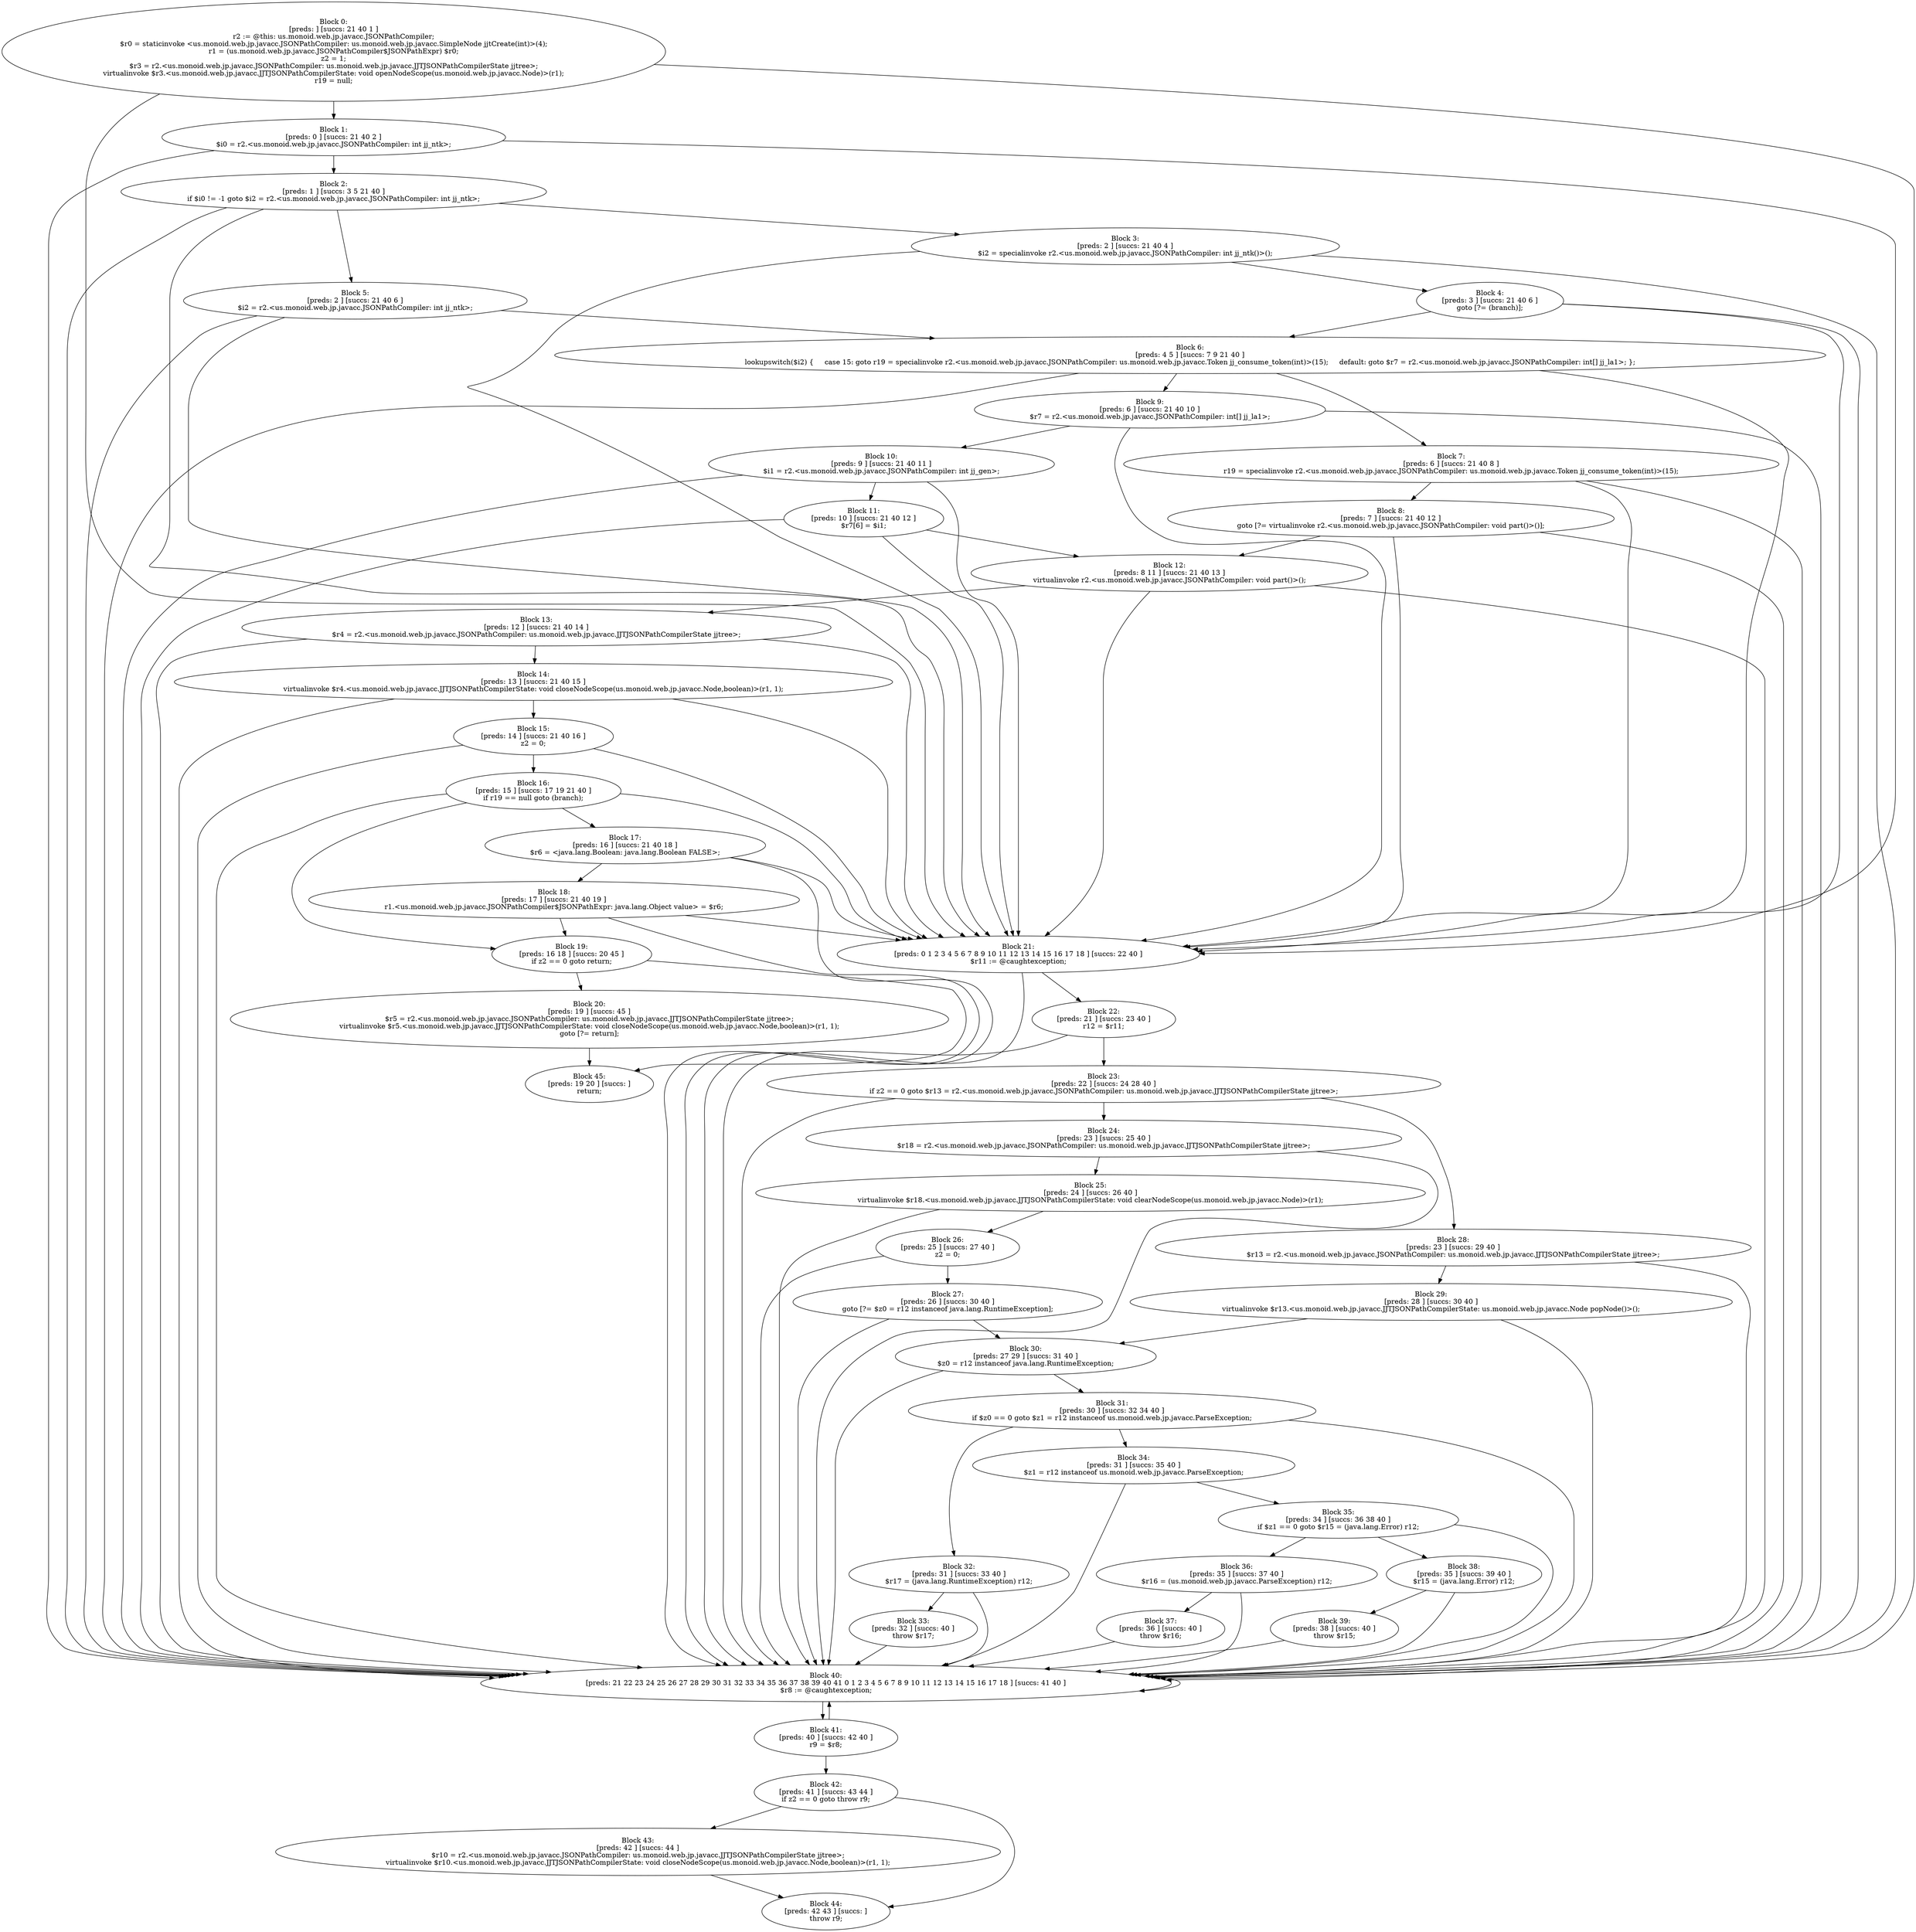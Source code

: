digraph "unitGraph" {
    "Block 0:
[preds: ] [succs: 21 40 1 ]
r2 := @this: us.monoid.web.jp.javacc.JSONPathCompiler;
$r0 = staticinvoke <us.monoid.web.jp.javacc.JSONPathCompiler: us.monoid.web.jp.javacc.SimpleNode jjtCreate(int)>(4);
r1 = (us.monoid.web.jp.javacc.JSONPathCompiler$JSONPathExpr) $r0;
z2 = 1;
$r3 = r2.<us.monoid.web.jp.javacc.JSONPathCompiler: us.monoid.web.jp.javacc.JJTJSONPathCompilerState jjtree>;
virtualinvoke $r3.<us.monoid.web.jp.javacc.JJTJSONPathCompilerState: void openNodeScope(us.monoid.web.jp.javacc.Node)>(r1);
r19 = null;
"
    "Block 1:
[preds: 0 ] [succs: 21 40 2 ]
$i0 = r2.<us.monoid.web.jp.javacc.JSONPathCompiler: int jj_ntk>;
"
    "Block 2:
[preds: 1 ] [succs: 3 5 21 40 ]
if $i0 != -1 goto $i2 = r2.<us.monoid.web.jp.javacc.JSONPathCompiler: int jj_ntk>;
"
    "Block 3:
[preds: 2 ] [succs: 21 40 4 ]
$i2 = specialinvoke r2.<us.monoid.web.jp.javacc.JSONPathCompiler: int jj_ntk()>();
"
    "Block 4:
[preds: 3 ] [succs: 21 40 6 ]
goto [?= (branch)];
"
    "Block 5:
[preds: 2 ] [succs: 21 40 6 ]
$i2 = r2.<us.monoid.web.jp.javacc.JSONPathCompiler: int jj_ntk>;
"
    "Block 6:
[preds: 4 5 ] [succs: 7 9 21 40 ]
lookupswitch($i2) {     case 15: goto r19 = specialinvoke r2.<us.monoid.web.jp.javacc.JSONPathCompiler: us.monoid.web.jp.javacc.Token jj_consume_token(int)>(15);     default: goto $r7 = r2.<us.monoid.web.jp.javacc.JSONPathCompiler: int[] jj_la1>; };
"
    "Block 7:
[preds: 6 ] [succs: 21 40 8 ]
r19 = specialinvoke r2.<us.monoid.web.jp.javacc.JSONPathCompiler: us.monoid.web.jp.javacc.Token jj_consume_token(int)>(15);
"
    "Block 8:
[preds: 7 ] [succs: 21 40 12 ]
goto [?= virtualinvoke r2.<us.monoid.web.jp.javacc.JSONPathCompiler: void part()>()];
"
    "Block 9:
[preds: 6 ] [succs: 21 40 10 ]
$r7 = r2.<us.monoid.web.jp.javacc.JSONPathCompiler: int[] jj_la1>;
"
    "Block 10:
[preds: 9 ] [succs: 21 40 11 ]
$i1 = r2.<us.monoid.web.jp.javacc.JSONPathCompiler: int jj_gen>;
"
    "Block 11:
[preds: 10 ] [succs: 21 40 12 ]
$r7[6] = $i1;
"
    "Block 12:
[preds: 8 11 ] [succs: 21 40 13 ]
virtualinvoke r2.<us.monoid.web.jp.javacc.JSONPathCompiler: void part()>();
"
    "Block 13:
[preds: 12 ] [succs: 21 40 14 ]
$r4 = r2.<us.monoid.web.jp.javacc.JSONPathCompiler: us.monoid.web.jp.javacc.JJTJSONPathCompilerState jjtree>;
"
    "Block 14:
[preds: 13 ] [succs: 21 40 15 ]
virtualinvoke $r4.<us.monoid.web.jp.javacc.JJTJSONPathCompilerState: void closeNodeScope(us.monoid.web.jp.javacc.Node,boolean)>(r1, 1);
"
    "Block 15:
[preds: 14 ] [succs: 21 40 16 ]
z2 = 0;
"
    "Block 16:
[preds: 15 ] [succs: 17 19 21 40 ]
if r19 == null goto (branch);
"
    "Block 17:
[preds: 16 ] [succs: 21 40 18 ]
$r6 = <java.lang.Boolean: java.lang.Boolean FALSE>;
"
    "Block 18:
[preds: 17 ] [succs: 21 40 19 ]
r1.<us.monoid.web.jp.javacc.JSONPathCompiler$JSONPathExpr: java.lang.Object value> = $r6;
"
    "Block 19:
[preds: 16 18 ] [succs: 20 45 ]
if z2 == 0 goto return;
"
    "Block 20:
[preds: 19 ] [succs: 45 ]
$r5 = r2.<us.monoid.web.jp.javacc.JSONPathCompiler: us.monoid.web.jp.javacc.JJTJSONPathCompilerState jjtree>;
virtualinvoke $r5.<us.monoid.web.jp.javacc.JJTJSONPathCompilerState: void closeNodeScope(us.monoid.web.jp.javacc.Node,boolean)>(r1, 1);
goto [?= return];
"
    "Block 21:
[preds: 0 1 2 3 4 5 6 7 8 9 10 11 12 13 14 15 16 17 18 ] [succs: 22 40 ]
$r11 := @caughtexception;
"
    "Block 22:
[preds: 21 ] [succs: 23 40 ]
r12 = $r11;
"
    "Block 23:
[preds: 22 ] [succs: 24 28 40 ]
if z2 == 0 goto $r13 = r2.<us.monoid.web.jp.javacc.JSONPathCompiler: us.monoid.web.jp.javacc.JJTJSONPathCompilerState jjtree>;
"
    "Block 24:
[preds: 23 ] [succs: 25 40 ]
$r18 = r2.<us.monoid.web.jp.javacc.JSONPathCompiler: us.monoid.web.jp.javacc.JJTJSONPathCompilerState jjtree>;
"
    "Block 25:
[preds: 24 ] [succs: 26 40 ]
virtualinvoke $r18.<us.monoid.web.jp.javacc.JJTJSONPathCompilerState: void clearNodeScope(us.monoid.web.jp.javacc.Node)>(r1);
"
    "Block 26:
[preds: 25 ] [succs: 27 40 ]
z2 = 0;
"
    "Block 27:
[preds: 26 ] [succs: 30 40 ]
goto [?= $z0 = r12 instanceof java.lang.RuntimeException];
"
    "Block 28:
[preds: 23 ] [succs: 29 40 ]
$r13 = r2.<us.monoid.web.jp.javacc.JSONPathCompiler: us.monoid.web.jp.javacc.JJTJSONPathCompilerState jjtree>;
"
    "Block 29:
[preds: 28 ] [succs: 30 40 ]
virtualinvoke $r13.<us.monoid.web.jp.javacc.JJTJSONPathCompilerState: us.monoid.web.jp.javacc.Node popNode()>();
"
    "Block 30:
[preds: 27 29 ] [succs: 31 40 ]
$z0 = r12 instanceof java.lang.RuntimeException;
"
    "Block 31:
[preds: 30 ] [succs: 32 34 40 ]
if $z0 == 0 goto $z1 = r12 instanceof us.monoid.web.jp.javacc.ParseException;
"
    "Block 32:
[preds: 31 ] [succs: 33 40 ]
$r17 = (java.lang.RuntimeException) r12;
"
    "Block 33:
[preds: 32 ] [succs: 40 ]
throw $r17;
"
    "Block 34:
[preds: 31 ] [succs: 35 40 ]
$z1 = r12 instanceof us.monoid.web.jp.javacc.ParseException;
"
    "Block 35:
[preds: 34 ] [succs: 36 38 40 ]
if $z1 == 0 goto $r15 = (java.lang.Error) r12;
"
    "Block 36:
[preds: 35 ] [succs: 37 40 ]
$r16 = (us.monoid.web.jp.javacc.ParseException) r12;
"
    "Block 37:
[preds: 36 ] [succs: 40 ]
throw $r16;
"
    "Block 38:
[preds: 35 ] [succs: 39 40 ]
$r15 = (java.lang.Error) r12;
"
    "Block 39:
[preds: 38 ] [succs: 40 ]
throw $r15;
"
    "Block 40:
[preds: 21 22 23 24 25 26 27 28 29 30 31 32 33 34 35 36 37 38 39 40 41 0 1 2 3 4 5 6 7 8 9 10 11 12 13 14 15 16 17 18 ] [succs: 41 40 ]
$r8 := @caughtexception;
"
    "Block 41:
[preds: 40 ] [succs: 42 40 ]
r9 = $r8;
"
    "Block 42:
[preds: 41 ] [succs: 43 44 ]
if z2 == 0 goto throw r9;
"
    "Block 43:
[preds: 42 ] [succs: 44 ]
$r10 = r2.<us.monoid.web.jp.javacc.JSONPathCompiler: us.monoid.web.jp.javacc.JJTJSONPathCompilerState jjtree>;
virtualinvoke $r10.<us.monoid.web.jp.javacc.JJTJSONPathCompilerState: void closeNodeScope(us.monoid.web.jp.javacc.Node,boolean)>(r1, 1);
"
    "Block 44:
[preds: 42 43 ] [succs: ]
throw r9;
"
    "Block 45:
[preds: 19 20 ] [succs: ]
return;
"
    "Block 0:
[preds: ] [succs: 21 40 1 ]
r2 := @this: us.monoid.web.jp.javacc.JSONPathCompiler;
$r0 = staticinvoke <us.monoid.web.jp.javacc.JSONPathCompiler: us.monoid.web.jp.javacc.SimpleNode jjtCreate(int)>(4);
r1 = (us.monoid.web.jp.javacc.JSONPathCompiler$JSONPathExpr) $r0;
z2 = 1;
$r3 = r2.<us.monoid.web.jp.javacc.JSONPathCompiler: us.monoid.web.jp.javacc.JJTJSONPathCompilerState jjtree>;
virtualinvoke $r3.<us.monoid.web.jp.javacc.JJTJSONPathCompilerState: void openNodeScope(us.monoid.web.jp.javacc.Node)>(r1);
r19 = null;
"->"Block 21:
[preds: 0 1 2 3 4 5 6 7 8 9 10 11 12 13 14 15 16 17 18 ] [succs: 22 40 ]
$r11 := @caughtexception;
";
    "Block 0:
[preds: ] [succs: 21 40 1 ]
r2 := @this: us.monoid.web.jp.javacc.JSONPathCompiler;
$r0 = staticinvoke <us.monoid.web.jp.javacc.JSONPathCompiler: us.monoid.web.jp.javacc.SimpleNode jjtCreate(int)>(4);
r1 = (us.monoid.web.jp.javacc.JSONPathCompiler$JSONPathExpr) $r0;
z2 = 1;
$r3 = r2.<us.monoid.web.jp.javacc.JSONPathCompiler: us.monoid.web.jp.javacc.JJTJSONPathCompilerState jjtree>;
virtualinvoke $r3.<us.monoid.web.jp.javacc.JJTJSONPathCompilerState: void openNodeScope(us.monoid.web.jp.javacc.Node)>(r1);
r19 = null;
"->"Block 40:
[preds: 21 22 23 24 25 26 27 28 29 30 31 32 33 34 35 36 37 38 39 40 41 0 1 2 3 4 5 6 7 8 9 10 11 12 13 14 15 16 17 18 ] [succs: 41 40 ]
$r8 := @caughtexception;
";
    "Block 0:
[preds: ] [succs: 21 40 1 ]
r2 := @this: us.monoid.web.jp.javacc.JSONPathCompiler;
$r0 = staticinvoke <us.monoid.web.jp.javacc.JSONPathCompiler: us.monoid.web.jp.javacc.SimpleNode jjtCreate(int)>(4);
r1 = (us.monoid.web.jp.javacc.JSONPathCompiler$JSONPathExpr) $r0;
z2 = 1;
$r3 = r2.<us.monoid.web.jp.javacc.JSONPathCompiler: us.monoid.web.jp.javacc.JJTJSONPathCompilerState jjtree>;
virtualinvoke $r3.<us.monoid.web.jp.javacc.JJTJSONPathCompilerState: void openNodeScope(us.monoid.web.jp.javacc.Node)>(r1);
r19 = null;
"->"Block 1:
[preds: 0 ] [succs: 21 40 2 ]
$i0 = r2.<us.monoid.web.jp.javacc.JSONPathCompiler: int jj_ntk>;
";
    "Block 1:
[preds: 0 ] [succs: 21 40 2 ]
$i0 = r2.<us.monoid.web.jp.javacc.JSONPathCompiler: int jj_ntk>;
"->"Block 21:
[preds: 0 1 2 3 4 5 6 7 8 9 10 11 12 13 14 15 16 17 18 ] [succs: 22 40 ]
$r11 := @caughtexception;
";
    "Block 1:
[preds: 0 ] [succs: 21 40 2 ]
$i0 = r2.<us.monoid.web.jp.javacc.JSONPathCompiler: int jj_ntk>;
"->"Block 40:
[preds: 21 22 23 24 25 26 27 28 29 30 31 32 33 34 35 36 37 38 39 40 41 0 1 2 3 4 5 6 7 8 9 10 11 12 13 14 15 16 17 18 ] [succs: 41 40 ]
$r8 := @caughtexception;
";
    "Block 1:
[preds: 0 ] [succs: 21 40 2 ]
$i0 = r2.<us.monoid.web.jp.javacc.JSONPathCompiler: int jj_ntk>;
"->"Block 2:
[preds: 1 ] [succs: 3 5 21 40 ]
if $i0 != -1 goto $i2 = r2.<us.monoid.web.jp.javacc.JSONPathCompiler: int jj_ntk>;
";
    "Block 2:
[preds: 1 ] [succs: 3 5 21 40 ]
if $i0 != -1 goto $i2 = r2.<us.monoid.web.jp.javacc.JSONPathCompiler: int jj_ntk>;
"->"Block 3:
[preds: 2 ] [succs: 21 40 4 ]
$i2 = specialinvoke r2.<us.monoid.web.jp.javacc.JSONPathCompiler: int jj_ntk()>();
";
    "Block 2:
[preds: 1 ] [succs: 3 5 21 40 ]
if $i0 != -1 goto $i2 = r2.<us.monoid.web.jp.javacc.JSONPathCompiler: int jj_ntk>;
"->"Block 5:
[preds: 2 ] [succs: 21 40 6 ]
$i2 = r2.<us.monoid.web.jp.javacc.JSONPathCompiler: int jj_ntk>;
";
    "Block 2:
[preds: 1 ] [succs: 3 5 21 40 ]
if $i0 != -1 goto $i2 = r2.<us.monoid.web.jp.javacc.JSONPathCompiler: int jj_ntk>;
"->"Block 21:
[preds: 0 1 2 3 4 5 6 7 8 9 10 11 12 13 14 15 16 17 18 ] [succs: 22 40 ]
$r11 := @caughtexception;
";
    "Block 2:
[preds: 1 ] [succs: 3 5 21 40 ]
if $i0 != -1 goto $i2 = r2.<us.monoid.web.jp.javacc.JSONPathCompiler: int jj_ntk>;
"->"Block 40:
[preds: 21 22 23 24 25 26 27 28 29 30 31 32 33 34 35 36 37 38 39 40 41 0 1 2 3 4 5 6 7 8 9 10 11 12 13 14 15 16 17 18 ] [succs: 41 40 ]
$r8 := @caughtexception;
";
    "Block 3:
[preds: 2 ] [succs: 21 40 4 ]
$i2 = specialinvoke r2.<us.monoid.web.jp.javacc.JSONPathCompiler: int jj_ntk()>();
"->"Block 21:
[preds: 0 1 2 3 4 5 6 7 8 9 10 11 12 13 14 15 16 17 18 ] [succs: 22 40 ]
$r11 := @caughtexception;
";
    "Block 3:
[preds: 2 ] [succs: 21 40 4 ]
$i2 = specialinvoke r2.<us.monoid.web.jp.javacc.JSONPathCompiler: int jj_ntk()>();
"->"Block 40:
[preds: 21 22 23 24 25 26 27 28 29 30 31 32 33 34 35 36 37 38 39 40 41 0 1 2 3 4 5 6 7 8 9 10 11 12 13 14 15 16 17 18 ] [succs: 41 40 ]
$r8 := @caughtexception;
";
    "Block 3:
[preds: 2 ] [succs: 21 40 4 ]
$i2 = specialinvoke r2.<us.monoid.web.jp.javacc.JSONPathCompiler: int jj_ntk()>();
"->"Block 4:
[preds: 3 ] [succs: 21 40 6 ]
goto [?= (branch)];
";
    "Block 4:
[preds: 3 ] [succs: 21 40 6 ]
goto [?= (branch)];
"->"Block 21:
[preds: 0 1 2 3 4 5 6 7 8 9 10 11 12 13 14 15 16 17 18 ] [succs: 22 40 ]
$r11 := @caughtexception;
";
    "Block 4:
[preds: 3 ] [succs: 21 40 6 ]
goto [?= (branch)];
"->"Block 40:
[preds: 21 22 23 24 25 26 27 28 29 30 31 32 33 34 35 36 37 38 39 40 41 0 1 2 3 4 5 6 7 8 9 10 11 12 13 14 15 16 17 18 ] [succs: 41 40 ]
$r8 := @caughtexception;
";
    "Block 4:
[preds: 3 ] [succs: 21 40 6 ]
goto [?= (branch)];
"->"Block 6:
[preds: 4 5 ] [succs: 7 9 21 40 ]
lookupswitch($i2) {     case 15: goto r19 = specialinvoke r2.<us.monoid.web.jp.javacc.JSONPathCompiler: us.monoid.web.jp.javacc.Token jj_consume_token(int)>(15);     default: goto $r7 = r2.<us.monoid.web.jp.javacc.JSONPathCompiler: int[] jj_la1>; };
";
    "Block 5:
[preds: 2 ] [succs: 21 40 6 ]
$i2 = r2.<us.monoid.web.jp.javacc.JSONPathCompiler: int jj_ntk>;
"->"Block 21:
[preds: 0 1 2 3 4 5 6 7 8 9 10 11 12 13 14 15 16 17 18 ] [succs: 22 40 ]
$r11 := @caughtexception;
";
    "Block 5:
[preds: 2 ] [succs: 21 40 6 ]
$i2 = r2.<us.monoid.web.jp.javacc.JSONPathCompiler: int jj_ntk>;
"->"Block 40:
[preds: 21 22 23 24 25 26 27 28 29 30 31 32 33 34 35 36 37 38 39 40 41 0 1 2 3 4 5 6 7 8 9 10 11 12 13 14 15 16 17 18 ] [succs: 41 40 ]
$r8 := @caughtexception;
";
    "Block 5:
[preds: 2 ] [succs: 21 40 6 ]
$i2 = r2.<us.monoid.web.jp.javacc.JSONPathCompiler: int jj_ntk>;
"->"Block 6:
[preds: 4 5 ] [succs: 7 9 21 40 ]
lookupswitch($i2) {     case 15: goto r19 = specialinvoke r2.<us.monoid.web.jp.javacc.JSONPathCompiler: us.monoid.web.jp.javacc.Token jj_consume_token(int)>(15);     default: goto $r7 = r2.<us.monoid.web.jp.javacc.JSONPathCompiler: int[] jj_la1>; };
";
    "Block 6:
[preds: 4 5 ] [succs: 7 9 21 40 ]
lookupswitch($i2) {     case 15: goto r19 = specialinvoke r2.<us.monoid.web.jp.javacc.JSONPathCompiler: us.monoid.web.jp.javacc.Token jj_consume_token(int)>(15);     default: goto $r7 = r2.<us.monoid.web.jp.javacc.JSONPathCompiler: int[] jj_la1>; };
"->"Block 7:
[preds: 6 ] [succs: 21 40 8 ]
r19 = specialinvoke r2.<us.monoid.web.jp.javacc.JSONPathCompiler: us.monoid.web.jp.javacc.Token jj_consume_token(int)>(15);
";
    "Block 6:
[preds: 4 5 ] [succs: 7 9 21 40 ]
lookupswitch($i2) {     case 15: goto r19 = specialinvoke r2.<us.monoid.web.jp.javacc.JSONPathCompiler: us.monoid.web.jp.javacc.Token jj_consume_token(int)>(15);     default: goto $r7 = r2.<us.monoid.web.jp.javacc.JSONPathCompiler: int[] jj_la1>; };
"->"Block 9:
[preds: 6 ] [succs: 21 40 10 ]
$r7 = r2.<us.monoid.web.jp.javacc.JSONPathCompiler: int[] jj_la1>;
";
    "Block 6:
[preds: 4 5 ] [succs: 7 9 21 40 ]
lookupswitch($i2) {     case 15: goto r19 = specialinvoke r2.<us.monoid.web.jp.javacc.JSONPathCompiler: us.monoid.web.jp.javacc.Token jj_consume_token(int)>(15);     default: goto $r7 = r2.<us.monoid.web.jp.javacc.JSONPathCompiler: int[] jj_la1>; };
"->"Block 21:
[preds: 0 1 2 3 4 5 6 7 8 9 10 11 12 13 14 15 16 17 18 ] [succs: 22 40 ]
$r11 := @caughtexception;
";
    "Block 6:
[preds: 4 5 ] [succs: 7 9 21 40 ]
lookupswitch($i2) {     case 15: goto r19 = specialinvoke r2.<us.monoid.web.jp.javacc.JSONPathCompiler: us.monoid.web.jp.javacc.Token jj_consume_token(int)>(15);     default: goto $r7 = r2.<us.monoid.web.jp.javacc.JSONPathCompiler: int[] jj_la1>; };
"->"Block 40:
[preds: 21 22 23 24 25 26 27 28 29 30 31 32 33 34 35 36 37 38 39 40 41 0 1 2 3 4 5 6 7 8 9 10 11 12 13 14 15 16 17 18 ] [succs: 41 40 ]
$r8 := @caughtexception;
";
    "Block 7:
[preds: 6 ] [succs: 21 40 8 ]
r19 = specialinvoke r2.<us.monoid.web.jp.javacc.JSONPathCompiler: us.monoid.web.jp.javacc.Token jj_consume_token(int)>(15);
"->"Block 21:
[preds: 0 1 2 3 4 5 6 7 8 9 10 11 12 13 14 15 16 17 18 ] [succs: 22 40 ]
$r11 := @caughtexception;
";
    "Block 7:
[preds: 6 ] [succs: 21 40 8 ]
r19 = specialinvoke r2.<us.monoid.web.jp.javacc.JSONPathCompiler: us.monoid.web.jp.javacc.Token jj_consume_token(int)>(15);
"->"Block 40:
[preds: 21 22 23 24 25 26 27 28 29 30 31 32 33 34 35 36 37 38 39 40 41 0 1 2 3 4 5 6 7 8 9 10 11 12 13 14 15 16 17 18 ] [succs: 41 40 ]
$r8 := @caughtexception;
";
    "Block 7:
[preds: 6 ] [succs: 21 40 8 ]
r19 = specialinvoke r2.<us.monoid.web.jp.javacc.JSONPathCompiler: us.monoid.web.jp.javacc.Token jj_consume_token(int)>(15);
"->"Block 8:
[preds: 7 ] [succs: 21 40 12 ]
goto [?= virtualinvoke r2.<us.monoid.web.jp.javacc.JSONPathCompiler: void part()>()];
";
    "Block 8:
[preds: 7 ] [succs: 21 40 12 ]
goto [?= virtualinvoke r2.<us.monoid.web.jp.javacc.JSONPathCompiler: void part()>()];
"->"Block 21:
[preds: 0 1 2 3 4 5 6 7 8 9 10 11 12 13 14 15 16 17 18 ] [succs: 22 40 ]
$r11 := @caughtexception;
";
    "Block 8:
[preds: 7 ] [succs: 21 40 12 ]
goto [?= virtualinvoke r2.<us.monoid.web.jp.javacc.JSONPathCompiler: void part()>()];
"->"Block 40:
[preds: 21 22 23 24 25 26 27 28 29 30 31 32 33 34 35 36 37 38 39 40 41 0 1 2 3 4 5 6 7 8 9 10 11 12 13 14 15 16 17 18 ] [succs: 41 40 ]
$r8 := @caughtexception;
";
    "Block 8:
[preds: 7 ] [succs: 21 40 12 ]
goto [?= virtualinvoke r2.<us.monoid.web.jp.javacc.JSONPathCompiler: void part()>()];
"->"Block 12:
[preds: 8 11 ] [succs: 21 40 13 ]
virtualinvoke r2.<us.monoid.web.jp.javacc.JSONPathCompiler: void part()>();
";
    "Block 9:
[preds: 6 ] [succs: 21 40 10 ]
$r7 = r2.<us.monoid.web.jp.javacc.JSONPathCompiler: int[] jj_la1>;
"->"Block 21:
[preds: 0 1 2 3 4 5 6 7 8 9 10 11 12 13 14 15 16 17 18 ] [succs: 22 40 ]
$r11 := @caughtexception;
";
    "Block 9:
[preds: 6 ] [succs: 21 40 10 ]
$r7 = r2.<us.monoid.web.jp.javacc.JSONPathCompiler: int[] jj_la1>;
"->"Block 40:
[preds: 21 22 23 24 25 26 27 28 29 30 31 32 33 34 35 36 37 38 39 40 41 0 1 2 3 4 5 6 7 8 9 10 11 12 13 14 15 16 17 18 ] [succs: 41 40 ]
$r8 := @caughtexception;
";
    "Block 9:
[preds: 6 ] [succs: 21 40 10 ]
$r7 = r2.<us.monoid.web.jp.javacc.JSONPathCompiler: int[] jj_la1>;
"->"Block 10:
[preds: 9 ] [succs: 21 40 11 ]
$i1 = r2.<us.monoid.web.jp.javacc.JSONPathCompiler: int jj_gen>;
";
    "Block 10:
[preds: 9 ] [succs: 21 40 11 ]
$i1 = r2.<us.monoid.web.jp.javacc.JSONPathCompiler: int jj_gen>;
"->"Block 21:
[preds: 0 1 2 3 4 5 6 7 8 9 10 11 12 13 14 15 16 17 18 ] [succs: 22 40 ]
$r11 := @caughtexception;
";
    "Block 10:
[preds: 9 ] [succs: 21 40 11 ]
$i1 = r2.<us.monoid.web.jp.javacc.JSONPathCompiler: int jj_gen>;
"->"Block 40:
[preds: 21 22 23 24 25 26 27 28 29 30 31 32 33 34 35 36 37 38 39 40 41 0 1 2 3 4 5 6 7 8 9 10 11 12 13 14 15 16 17 18 ] [succs: 41 40 ]
$r8 := @caughtexception;
";
    "Block 10:
[preds: 9 ] [succs: 21 40 11 ]
$i1 = r2.<us.monoid.web.jp.javacc.JSONPathCompiler: int jj_gen>;
"->"Block 11:
[preds: 10 ] [succs: 21 40 12 ]
$r7[6] = $i1;
";
    "Block 11:
[preds: 10 ] [succs: 21 40 12 ]
$r7[6] = $i1;
"->"Block 21:
[preds: 0 1 2 3 4 5 6 7 8 9 10 11 12 13 14 15 16 17 18 ] [succs: 22 40 ]
$r11 := @caughtexception;
";
    "Block 11:
[preds: 10 ] [succs: 21 40 12 ]
$r7[6] = $i1;
"->"Block 40:
[preds: 21 22 23 24 25 26 27 28 29 30 31 32 33 34 35 36 37 38 39 40 41 0 1 2 3 4 5 6 7 8 9 10 11 12 13 14 15 16 17 18 ] [succs: 41 40 ]
$r8 := @caughtexception;
";
    "Block 11:
[preds: 10 ] [succs: 21 40 12 ]
$r7[6] = $i1;
"->"Block 12:
[preds: 8 11 ] [succs: 21 40 13 ]
virtualinvoke r2.<us.monoid.web.jp.javacc.JSONPathCompiler: void part()>();
";
    "Block 12:
[preds: 8 11 ] [succs: 21 40 13 ]
virtualinvoke r2.<us.monoid.web.jp.javacc.JSONPathCompiler: void part()>();
"->"Block 21:
[preds: 0 1 2 3 4 5 6 7 8 9 10 11 12 13 14 15 16 17 18 ] [succs: 22 40 ]
$r11 := @caughtexception;
";
    "Block 12:
[preds: 8 11 ] [succs: 21 40 13 ]
virtualinvoke r2.<us.monoid.web.jp.javacc.JSONPathCompiler: void part()>();
"->"Block 40:
[preds: 21 22 23 24 25 26 27 28 29 30 31 32 33 34 35 36 37 38 39 40 41 0 1 2 3 4 5 6 7 8 9 10 11 12 13 14 15 16 17 18 ] [succs: 41 40 ]
$r8 := @caughtexception;
";
    "Block 12:
[preds: 8 11 ] [succs: 21 40 13 ]
virtualinvoke r2.<us.monoid.web.jp.javacc.JSONPathCompiler: void part()>();
"->"Block 13:
[preds: 12 ] [succs: 21 40 14 ]
$r4 = r2.<us.monoid.web.jp.javacc.JSONPathCompiler: us.monoid.web.jp.javacc.JJTJSONPathCompilerState jjtree>;
";
    "Block 13:
[preds: 12 ] [succs: 21 40 14 ]
$r4 = r2.<us.monoid.web.jp.javacc.JSONPathCompiler: us.monoid.web.jp.javacc.JJTJSONPathCompilerState jjtree>;
"->"Block 21:
[preds: 0 1 2 3 4 5 6 7 8 9 10 11 12 13 14 15 16 17 18 ] [succs: 22 40 ]
$r11 := @caughtexception;
";
    "Block 13:
[preds: 12 ] [succs: 21 40 14 ]
$r4 = r2.<us.monoid.web.jp.javacc.JSONPathCompiler: us.monoid.web.jp.javacc.JJTJSONPathCompilerState jjtree>;
"->"Block 40:
[preds: 21 22 23 24 25 26 27 28 29 30 31 32 33 34 35 36 37 38 39 40 41 0 1 2 3 4 5 6 7 8 9 10 11 12 13 14 15 16 17 18 ] [succs: 41 40 ]
$r8 := @caughtexception;
";
    "Block 13:
[preds: 12 ] [succs: 21 40 14 ]
$r4 = r2.<us.monoid.web.jp.javacc.JSONPathCompiler: us.monoid.web.jp.javacc.JJTJSONPathCompilerState jjtree>;
"->"Block 14:
[preds: 13 ] [succs: 21 40 15 ]
virtualinvoke $r4.<us.monoid.web.jp.javacc.JJTJSONPathCompilerState: void closeNodeScope(us.monoid.web.jp.javacc.Node,boolean)>(r1, 1);
";
    "Block 14:
[preds: 13 ] [succs: 21 40 15 ]
virtualinvoke $r4.<us.monoid.web.jp.javacc.JJTJSONPathCompilerState: void closeNodeScope(us.monoid.web.jp.javacc.Node,boolean)>(r1, 1);
"->"Block 21:
[preds: 0 1 2 3 4 5 6 7 8 9 10 11 12 13 14 15 16 17 18 ] [succs: 22 40 ]
$r11 := @caughtexception;
";
    "Block 14:
[preds: 13 ] [succs: 21 40 15 ]
virtualinvoke $r4.<us.monoid.web.jp.javacc.JJTJSONPathCompilerState: void closeNodeScope(us.monoid.web.jp.javacc.Node,boolean)>(r1, 1);
"->"Block 40:
[preds: 21 22 23 24 25 26 27 28 29 30 31 32 33 34 35 36 37 38 39 40 41 0 1 2 3 4 5 6 7 8 9 10 11 12 13 14 15 16 17 18 ] [succs: 41 40 ]
$r8 := @caughtexception;
";
    "Block 14:
[preds: 13 ] [succs: 21 40 15 ]
virtualinvoke $r4.<us.monoid.web.jp.javacc.JJTJSONPathCompilerState: void closeNodeScope(us.monoid.web.jp.javacc.Node,boolean)>(r1, 1);
"->"Block 15:
[preds: 14 ] [succs: 21 40 16 ]
z2 = 0;
";
    "Block 15:
[preds: 14 ] [succs: 21 40 16 ]
z2 = 0;
"->"Block 21:
[preds: 0 1 2 3 4 5 6 7 8 9 10 11 12 13 14 15 16 17 18 ] [succs: 22 40 ]
$r11 := @caughtexception;
";
    "Block 15:
[preds: 14 ] [succs: 21 40 16 ]
z2 = 0;
"->"Block 40:
[preds: 21 22 23 24 25 26 27 28 29 30 31 32 33 34 35 36 37 38 39 40 41 0 1 2 3 4 5 6 7 8 9 10 11 12 13 14 15 16 17 18 ] [succs: 41 40 ]
$r8 := @caughtexception;
";
    "Block 15:
[preds: 14 ] [succs: 21 40 16 ]
z2 = 0;
"->"Block 16:
[preds: 15 ] [succs: 17 19 21 40 ]
if r19 == null goto (branch);
";
    "Block 16:
[preds: 15 ] [succs: 17 19 21 40 ]
if r19 == null goto (branch);
"->"Block 17:
[preds: 16 ] [succs: 21 40 18 ]
$r6 = <java.lang.Boolean: java.lang.Boolean FALSE>;
";
    "Block 16:
[preds: 15 ] [succs: 17 19 21 40 ]
if r19 == null goto (branch);
"->"Block 19:
[preds: 16 18 ] [succs: 20 45 ]
if z2 == 0 goto return;
";
    "Block 16:
[preds: 15 ] [succs: 17 19 21 40 ]
if r19 == null goto (branch);
"->"Block 21:
[preds: 0 1 2 3 4 5 6 7 8 9 10 11 12 13 14 15 16 17 18 ] [succs: 22 40 ]
$r11 := @caughtexception;
";
    "Block 16:
[preds: 15 ] [succs: 17 19 21 40 ]
if r19 == null goto (branch);
"->"Block 40:
[preds: 21 22 23 24 25 26 27 28 29 30 31 32 33 34 35 36 37 38 39 40 41 0 1 2 3 4 5 6 7 8 9 10 11 12 13 14 15 16 17 18 ] [succs: 41 40 ]
$r8 := @caughtexception;
";
    "Block 17:
[preds: 16 ] [succs: 21 40 18 ]
$r6 = <java.lang.Boolean: java.lang.Boolean FALSE>;
"->"Block 21:
[preds: 0 1 2 3 4 5 6 7 8 9 10 11 12 13 14 15 16 17 18 ] [succs: 22 40 ]
$r11 := @caughtexception;
";
    "Block 17:
[preds: 16 ] [succs: 21 40 18 ]
$r6 = <java.lang.Boolean: java.lang.Boolean FALSE>;
"->"Block 40:
[preds: 21 22 23 24 25 26 27 28 29 30 31 32 33 34 35 36 37 38 39 40 41 0 1 2 3 4 5 6 7 8 9 10 11 12 13 14 15 16 17 18 ] [succs: 41 40 ]
$r8 := @caughtexception;
";
    "Block 17:
[preds: 16 ] [succs: 21 40 18 ]
$r6 = <java.lang.Boolean: java.lang.Boolean FALSE>;
"->"Block 18:
[preds: 17 ] [succs: 21 40 19 ]
r1.<us.monoid.web.jp.javacc.JSONPathCompiler$JSONPathExpr: java.lang.Object value> = $r6;
";
    "Block 18:
[preds: 17 ] [succs: 21 40 19 ]
r1.<us.monoid.web.jp.javacc.JSONPathCompiler$JSONPathExpr: java.lang.Object value> = $r6;
"->"Block 21:
[preds: 0 1 2 3 4 5 6 7 8 9 10 11 12 13 14 15 16 17 18 ] [succs: 22 40 ]
$r11 := @caughtexception;
";
    "Block 18:
[preds: 17 ] [succs: 21 40 19 ]
r1.<us.monoid.web.jp.javacc.JSONPathCompiler$JSONPathExpr: java.lang.Object value> = $r6;
"->"Block 40:
[preds: 21 22 23 24 25 26 27 28 29 30 31 32 33 34 35 36 37 38 39 40 41 0 1 2 3 4 5 6 7 8 9 10 11 12 13 14 15 16 17 18 ] [succs: 41 40 ]
$r8 := @caughtexception;
";
    "Block 18:
[preds: 17 ] [succs: 21 40 19 ]
r1.<us.monoid.web.jp.javacc.JSONPathCompiler$JSONPathExpr: java.lang.Object value> = $r6;
"->"Block 19:
[preds: 16 18 ] [succs: 20 45 ]
if z2 == 0 goto return;
";
    "Block 19:
[preds: 16 18 ] [succs: 20 45 ]
if z2 == 0 goto return;
"->"Block 20:
[preds: 19 ] [succs: 45 ]
$r5 = r2.<us.monoid.web.jp.javacc.JSONPathCompiler: us.monoid.web.jp.javacc.JJTJSONPathCompilerState jjtree>;
virtualinvoke $r5.<us.monoid.web.jp.javacc.JJTJSONPathCompilerState: void closeNodeScope(us.monoid.web.jp.javacc.Node,boolean)>(r1, 1);
goto [?= return];
";
    "Block 19:
[preds: 16 18 ] [succs: 20 45 ]
if z2 == 0 goto return;
"->"Block 45:
[preds: 19 20 ] [succs: ]
return;
";
    "Block 20:
[preds: 19 ] [succs: 45 ]
$r5 = r2.<us.monoid.web.jp.javacc.JSONPathCompiler: us.monoid.web.jp.javacc.JJTJSONPathCompilerState jjtree>;
virtualinvoke $r5.<us.monoid.web.jp.javacc.JJTJSONPathCompilerState: void closeNodeScope(us.monoid.web.jp.javacc.Node,boolean)>(r1, 1);
goto [?= return];
"->"Block 45:
[preds: 19 20 ] [succs: ]
return;
";
    "Block 21:
[preds: 0 1 2 3 4 5 6 7 8 9 10 11 12 13 14 15 16 17 18 ] [succs: 22 40 ]
$r11 := @caughtexception;
"->"Block 22:
[preds: 21 ] [succs: 23 40 ]
r12 = $r11;
";
    "Block 21:
[preds: 0 1 2 3 4 5 6 7 8 9 10 11 12 13 14 15 16 17 18 ] [succs: 22 40 ]
$r11 := @caughtexception;
"->"Block 40:
[preds: 21 22 23 24 25 26 27 28 29 30 31 32 33 34 35 36 37 38 39 40 41 0 1 2 3 4 5 6 7 8 9 10 11 12 13 14 15 16 17 18 ] [succs: 41 40 ]
$r8 := @caughtexception;
";
    "Block 22:
[preds: 21 ] [succs: 23 40 ]
r12 = $r11;
"->"Block 23:
[preds: 22 ] [succs: 24 28 40 ]
if z2 == 0 goto $r13 = r2.<us.monoid.web.jp.javacc.JSONPathCompiler: us.monoid.web.jp.javacc.JJTJSONPathCompilerState jjtree>;
";
    "Block 22:
[preds: 21 ] [succs: 23 40 ]
r12 = $r11;
"->"Block 40:
[preds: 21 22 23 24 25 26 27 28 29 30 31 32 33 34 35 36 37 38 39 40 41 0 1 2 3 4 5 6 7 8 9 10 11 12 13 14 15 16 17 18 ] [succs: 41 40 ]
$r8 := @caughtexception;
";
    "Block 23:
[preds: 22 ] [succs: 24 28 40 ]
if z2 == 0 goto $r13 = r2.<us.monoid.web.jp.javacc.JSONPathCompiler: us.monoid.web.jp.javacc.JJTJSONPathCompilerState jjtree>;
"->"Block 24:
[preds: 23 ] [succs: 25 40 ]
$r18 = r2.<us.monoid.web.jp.javacc.JSONPathCompiler: us.monoid.web.jp.javacc.JJTJSONPathCompilerState jjtree>;
";
    "Block 23:
[preds: 22 ] [succs: 24 28 40 ]
if z2 == 0 goto $r13 = r2.<us.monoid.web.jp.javacc.JSONPathCompiler: us.monoid.web.jp.javacc.JJTJSONPathCompilerState jjtree>;
"->"Block 28:
[preds: 23 ] [succs: 29 40 ]
$r13 = r2.<us.monoid.web.jp.javacc.JSONPathCompiler: us.monoid.web.jp.javacc.JJTJSONPathCompilerState jjtree>;
";
    "Block 23:
[preds: 22 ] [succs: 24 28 40 ]
if z2 == 0 goto $r13 = r2.<us.monoid.web.jp.javacc.JSONPathCompiler: us.monoid.web.jp.javacc.JJTJSONPathCompilerState jjtree>;
"->"Block 40:
[preds: 21 22 23 24 25 26 27 28 29 30 31 32 33 34 35 36 37 38 39 40 41 0 1 2 3 4 5 6 7 8 9 10 11 12 13 14 15 16 17 18 ] [succs: 41 40 ]
$r8 := @caughtexception;
";
    "Block 24:
[preds: 23 ] [succs: 25 40 ]
$r18 = r2.<us.monoid.web.jp.javacc.JSONPathCompiler: us.monoid.web.jp.javacc.JJTJSONPathCompilerState jjtree>;
"->"Block 25:
[preds: 24 ] [succs: 26 40 ]
virtualinvoke $r18.<us.monoid.web.jp.javacc.JJTJSONPathCompilerState: void clearNodeScope(us.monoid.web.jp.javacc.Node)>(r1);
";
    "Block 24:
[preds: 23 ] [succs: 25 40 ]
$r18 = r2.<us.monoid.web.jp.javacc.JSONPathCompiler: us.monoid.web.jp.javacc.JJTJSONPathCompilerState jjtree>;
"->"Block 40:
[preds: 21 22 23 24 25 26 27 28 29 30 31 32 33 34 35 36 37 38 39 40 41 0 1 2 3 4 5 6 7 8 9 10 11 12 13 14 15 16 17 18 ] [succs: 41 40 ]
$r8 := @caughtexception;
";
    "Block 25:
[preds: 24 ] [succs: 26 40 ]
virtualinvoke $r18.<us.monoid.web.jp.javacc.JJTJSONPathCompilerState: void clearNodeScope(us.monoid.web.jp.javacc.Node)>(r1);
"->"Block 26:
[preds: 25 ] [succs: 27 40 ]
z2 = 0;
";
    "Block 25:
[preds: 24 ] [succs: 26 40 ]
virtualinvoke $r18.<us.monoid.web.jp.javacc.JJTJSONPathCompilerState: void clearNodeScope(us.monoid.web.jp.javacc.Node)>(r1);
"->"Block 40:
[preds: 21 22 23 24 25 26 27 28 29 30 31 32 33 34 35 36 37 38 39 40 41 0 1 2 3 4 5 6 7 8 9 10 11 12 13 14 15 16 17 18 ] [succs: 41 40 ]
$r8 := @caughtexception;
";
    "Block 26:
[preds: 25 ] [succs: 27 40 ]
z2 = 0;
"->"Block 27:
[preds: 26 ] [succs: 30 40 ]
goto [?= $z0 = r12 instanceof java.lang.RuntimeException];
";
    "Block 26:
[preds: 25 ] [succs: 27 40 ]
z2 = 0;
"->"Block 40:
[preds: 21 22 23 24 25 26 27 28 29 30 31 32 33 34 35 36 37 38 39 40 41 0 1 2 3 4 5 6 7 8 9 10 11 12 13 14 15 16 17 18 ] [succs: 41 40 ]
$r8 := @caughtexception;
";
    "Block 27:
[preds: 26 ] [succs: 30 40 ]
goto [?= $z0 = r12 instanceof java.lang.RuntimeException];
"->"Block 30:
[preds: 27 29 ] [succs: 31 40 ]
$z0 = r12 instanceof java.lang.RuntimeException;
";
    "Block 27:
[preds: 26 ] [succs: 30 40 ]
goto [?= $z0 = r12 instanceof java.lang.RuntimeException];
"->"Block 40:
[preds: 21 22 23 24 25 26 27 28 29 30 31 32 33 34 35 36 37 38 39 40 41 0 1 2 3 4 5 6 7 8 9 10 11 12 13 14 15 16 17 18 ] [succs: 41 40 ]
$r8 := @caughtexception;
";
    "Block 28:
[preds: 23 ] [succs: 29 40 ]
$r13 = r2.<us.monoid.web.jp.javacc.JSONPathCompiler: us.monoid.web.jp.javacc.JJTJSONPathCompilerState jjtree>;
"->"Block 29:
[preds: 28 ] [succs: 30 40 ]
virtualinvoke $r13.<us.monoid.web.jp.javacc.JJTJSONPathCompilerState: us.monoid.web.jp.javacc.Node popNode()>();
";
    "Block 28:
[preds: 23 ] [succs: 29 40 ]
$r13 = r2.<us.monoid.web.jp.javacc.JSONPathCompiler: us.monoid.web.jp.javacc.JJTJSONPathCompilerState jjtree>;
"->"Block 40:
[preds: 21 22 23 24 25 26 27 28 29 30 31 32 33 34 35 36 37 38 39 40 41 0 1 2 3 4 5 6 7 8 9 10 11 12 13 14 15 16 17 18 ] [succs: 41 40 ]
$r8 := @caughtexception;
";
    "Block 29:
[preds: 28 ] [succs: 30 40 ]
virtualinvoke $r13.<us.monoid.web.jp.javacc.JJTJSONPathCompilerState: us.monoid.web.jp.javacc.Node popNode()>();
"->"Block 30:
[preds: 27 29 ] [succs: 31 40 ]
$z0 = r12 instanceof java.lang.RuntimeException;
";
    "Block 29:
[preds: 28 ] [succs: 30 40 ]
virtualinvoke $r13.<us.monoid.web.jp.javacc.JJTJSONPathCompilerState: us.monoid.web.jp.javacc.Node popNode()>();
"->"Block 40:
[preds: 21 22 23 24 25 26 27 28 29 30 31 32 33 34 35 36 37 38 39 40 41 0 1 2 3 4 5 6 7 8 9 10 11 12 13 14 15 16 17 18 ] [succs: 41 40 ]
$r8 := @caughtexception;
";
    "Block 30:
[preds: 27 29 ] [succs: 31 40 ]
$z0 = r12 instanceof java.lang.RuntimeException;
"->"Block 31:
[preds: 30 ] [succs: 32 34 40 ]
if $z0 == 0 goto $z1 = r12 instanceof us.monoid.web.jp.javacc.ParseException;
";
    "Block 30:
[preds: 27 29 ] [succs: 31 40 ]
$z0 = r12 instanceof java.lang.RuntimeException;
"->"Block 40:
[preds: 21 22 23 24 25 26 27 28 29 30 31 32 33 34 35 36 37 38 39 40 41 0 1 2 3 4 5 6 7 8 9 10 11 12 13 14 15 16 17 18 ] [succs: 41 40 ]
$r8 := @caughtexception;
";
    "Block 31:
[preds: 30 ] [succs: 32 34 40 ]
if $z0 == 0 goto $z1 = r12 instanceof us.monoid.web.jp.javacc.ParseException;
"->"Block 32:
[preds: 31 ] [succs: 33 40 ]
$r17 = (java.lang.RuntimeException) r12;
";
    "Block 31:
[preds: 30 ] [succs: 32 34 40 ]
if $z0 == 0 goto $z1 = r12 instanceof us.monoid.web.jp.javacc.ParseException;
"->"Block 34:
[preds: 31 ] [succs: 35 40 ]
$z1 = r12 instanceof us.monoid.web.jp.javacc.ParseException;
";
    "Block 31:
[preds: 30 ] [succs: 32 34 40 ]
if $z0 == 0 goto $z1 = r12 instanceof us.monoid.web.jp.javacc.ParseException;
"->"Block 40:
[preds: 21 22 23 24 25 26 27 28 29 30 31 32 33 34 35 36 37 38 39 40 41 0 1 2 3 4 5 6 7 8 9 10 11 12 13 14 15 16 17 18 ] [succs: 41 40 ]
$r8 := @caughtexception;
";
    "Block 32:
[preds: 31 ] [succs: 33 40 ]
$r17 = (java.lang.RuntimeException) r12;
"->"Block 33:
[preds: 32 ] [succs: 40 ]
throw $r17;
";
    "Block 32:
[preds: 31 ] [succs: 33 40 ]
$r17 = (java.lang.RuntimeException) r12;
"->"Block 40:
[preds: 21 22 23 24 25 26 27 28 29 30 31 32 33 34 35 36 37 38 39 40 41 0 1 2 3 4 5 6 7 8 9 10 11 12 13 14 15 16 17 18 ] [succs: 41 40 ]
$r8 := @caughtexception;
";
    "Block 33:
[preds: 32 ] [succs: 40 ]
throw $r17;
"->"Block 40:
[preds: 21 22 23 24 25 26 27 28 29 30 31 32 33 34 35 36 37 38 39 40 41 0 1 2 3 4 5 6 7 8 9 10 11 12 13 14 15 16 17 18 ] [succs: 41 40 ]
$r8 := @caughtexception;
";
    "Block 34:
[preds: 31 ] [succs: 35 40 ]
$z1 = r12 instanceof us.monoid.web.jp.javacc.ParseException;
"->"Block 35:
[preds: 34 ] [succs: 36 38 40 ]
if $z1 == 0 goto $r15 = (java.lang.Error) r12;
";
    "Block 34:
[preds: 31 ] [succs: 35 40 ]
$z1 = r12 instanceof us.monoid.web.jp.javacc.ParseException;
"->"Block 40:
[preds: 21 22 23 24 25 26 27 28 29 30 31 32 33 34 35 36 37 38 39 40 41 0 1 2 3 4 5 6 7 8 9 10 11 12 13 14 15 16 17 18 ] [succs: 41 40 ]
$r8 := @caughtexception;
";
    "Block 35:
[preds: 34 ] [succs: 36 38 40 ]
if $z1 == 0 goto $r15 = (java.lang.Error) r12;
"->"Block 36:
[preds: 35 ] [succs: 37 40 ]
$r16 = (us.monoid.web.jp.javacc.ParseException) r12;
";
    "Block 35:
[preds: 34 ] [succs: 36 38 40 ]
if $z1 == 0 goto $r15 = (java.lang.Error) r12;
"->"Block 38:
[preds: 35 ] [succs: 39 40 ]
$r15 = (java.lang.Error) r12;
";
    "Block 35:
[preds: 34 ] [succs: 36 38 40 ]
if $z1 == 0 goto $r15 = (java.lang.Error) r12;
"->"Block 40:
[preds: 21 22 23 24 25 26 27 28 29 30 31 32 33 34 35 36 37 38 39 40 41 0 1 2 3 4 5 6 7 8 9 10 11 12 13 14 15 16 17 18 ] [succs: 41 40 ]
$r8 := @caughtexception;
";
    "Block 36:
[preds: 35 ] [succs: 37 40 ]
$r16 = (us.monoid.web.jp.javacc.ParseException) r12;
"->"Block 37:
[preds: 36 ] [succs: 40 ]
throw $r16;
";
    "Block 36:
[preds: 35 ] [succs: 37 40 ]
$r16 = (us.monoid.web.jp.javacc.ParseException) r12;
"->"Block 40:
[preds: 21 22 23 24 25 26 27 28 29 30 31 32 33 34 35 36 37 38 39 40 41 0 1 2 3 4 5 6 7 8 9 10 11 12 13 14 15 16 17 18 ] [succs: 41 40 ]
$r8 := @caughtexception;
";
    "Block 37:
[preds: 36 ] [succs: 40 ]
throw $r16;
"->"Block 40:
[preds: 21 22 23 24 25 26 27 28 29 30 31 32 33 34 35 36 37 38 39 40 41 0 1 2 3 4 5 6 7 8 9 10 11 12 13 14 15 16 17 18 ] [succs: 41 40 ]
$r8 := @caughtexception;
";
    "Block 38:
[preds: 35 ] [succs: 39 40 ]
$r15 = (java.lang.Error) r12;
"->"Block 39:
[preds: 38 ] [succs: 40 ]
throw $r15;
";
    "Block 38:
[preds: 35 ] [succs: 39 40 ]
$r15 = (java.lang.Error) r12;
"->"Block 40:
[preds: 21 22 23 24 25 26 27 28 29 30 31 32 33 34 35 36 37 38 39 40 41 0 1 2 3 4 5 6 7 8 9 10 11 12 13 14 15 16 17 18 ] [succs: 41 40 ]
$r8 := @caughtexception;
";
    "Block 39:
[preds: 38 ] [succs: 40 ]
throw $r15;
"->"Block 40:
[preds: 21 22 23 24 25 26 27 28 29 30 31 32 33 34 35 36 37 38 39 40 41 0 1 2 3 4 5 6 7 8 9 10 11 12 13 14 15 16 17 18 ] [succs: 41 40 ]
$r8 := @caughtexception;
";
    "Block 40:
[preds: 21 22 23 24 25 26 27 28 29 30 31 32 33 34 35 36 37 38 39 40 41 0 1 2 3 4 5 6 7 8 9 10 11 12 13 14 15 16 17 18 ] [succs: 41 40 ]
$r8 := @caughtexception;
"->"Block 41:
[preds: 40 ] [succs: 42 40 ]
r9 = $r8;
";
    "Block 40:
[preds: 21 22 23 24 25 26 27 28 29 30 31 32 33 34 35 36 37 38 39 40 41 0 1 2 3 4 5 6 7 8 9 10 11 12 13 14 15 16 17 18 ] [succs: 41 40 ]
$r8 := @caughtexception;
"->"Block 40:
[preds: 21 22 23 24 25 26 27 28 29 30 31 32 33 34 35 36 37 38 39 40 41 0 1 2 3 4 5 6 7 8 9 10 11 12 13 14 15 16 17 18 ] [succs: 41 40 ]
$r8 := @caughtexception;
";
    "Block 41:
[preds: 40 ] [succs: 42 40 ]
r9 = $r8;
"->"Block 42:
[preds: 41 ] [succs: 43 44 ]
if z2 == 0 goto throw r9;
";
    "Block 41:
[preds: 40 ] [succs: 42 40 ]
r9 = $r8;
"->"Block 40:
[preds: 21 22 23 24 25 26 27 28 29 30 31 32 33 34 35 36 37 38 39 40 41 0 1 2 3 4 5 6 7 8 9 10 11 12 13 14 15 16 17 18 ] [succs: 41 40 ]
$r8 := @caughtexception;
";
    "Block 42:
[preds: 41 ] [succs: 43 44 ]
if z2 == 0 goto throw r9;
"->"Block 43:
[preds: 42 ] [succs: 44 ]
$r10 = r2.<us.monoid.web.jp.javacc.JSONPathCompiler: us.monoid.web.jp.javacc.JJTJSONPathCompilerState jjtree>;
virtualinvoke $r10.<us.monoid.web.jp.javacc.JJTJSONPathCompilerState: void closeNodeScope(us.monoid.web.jp.javacc.Node,boolean)>(r1, 1);
";
    "Block 42:
[preds: 41 ] [succs: 43 44 ]
if z2 == 0 goto throw r9;
"->"Block 44:
[preds: 42 43 ] [succs: ]
throw r9;
";
    "Block 43:
[preds: 42 ] [succs: 44 ]
$r10 = r2.<us.monoid.web.jp.javacc.JSONPathCompiler: us.monoid.web.jp.javacc.JJTJSONPathCompilerState jjtree>;
virtualinvoke $r10.<us.monoid.web.jp.javacc.JJTJSONPathCompilerState: void closeNodeScope(us.monoid.web.jp.javacc.Node,boolean)>(r1, 1);
"->"Block 44:
[preds: 42 43 ] [succs: ]
throw r9;
";
}
